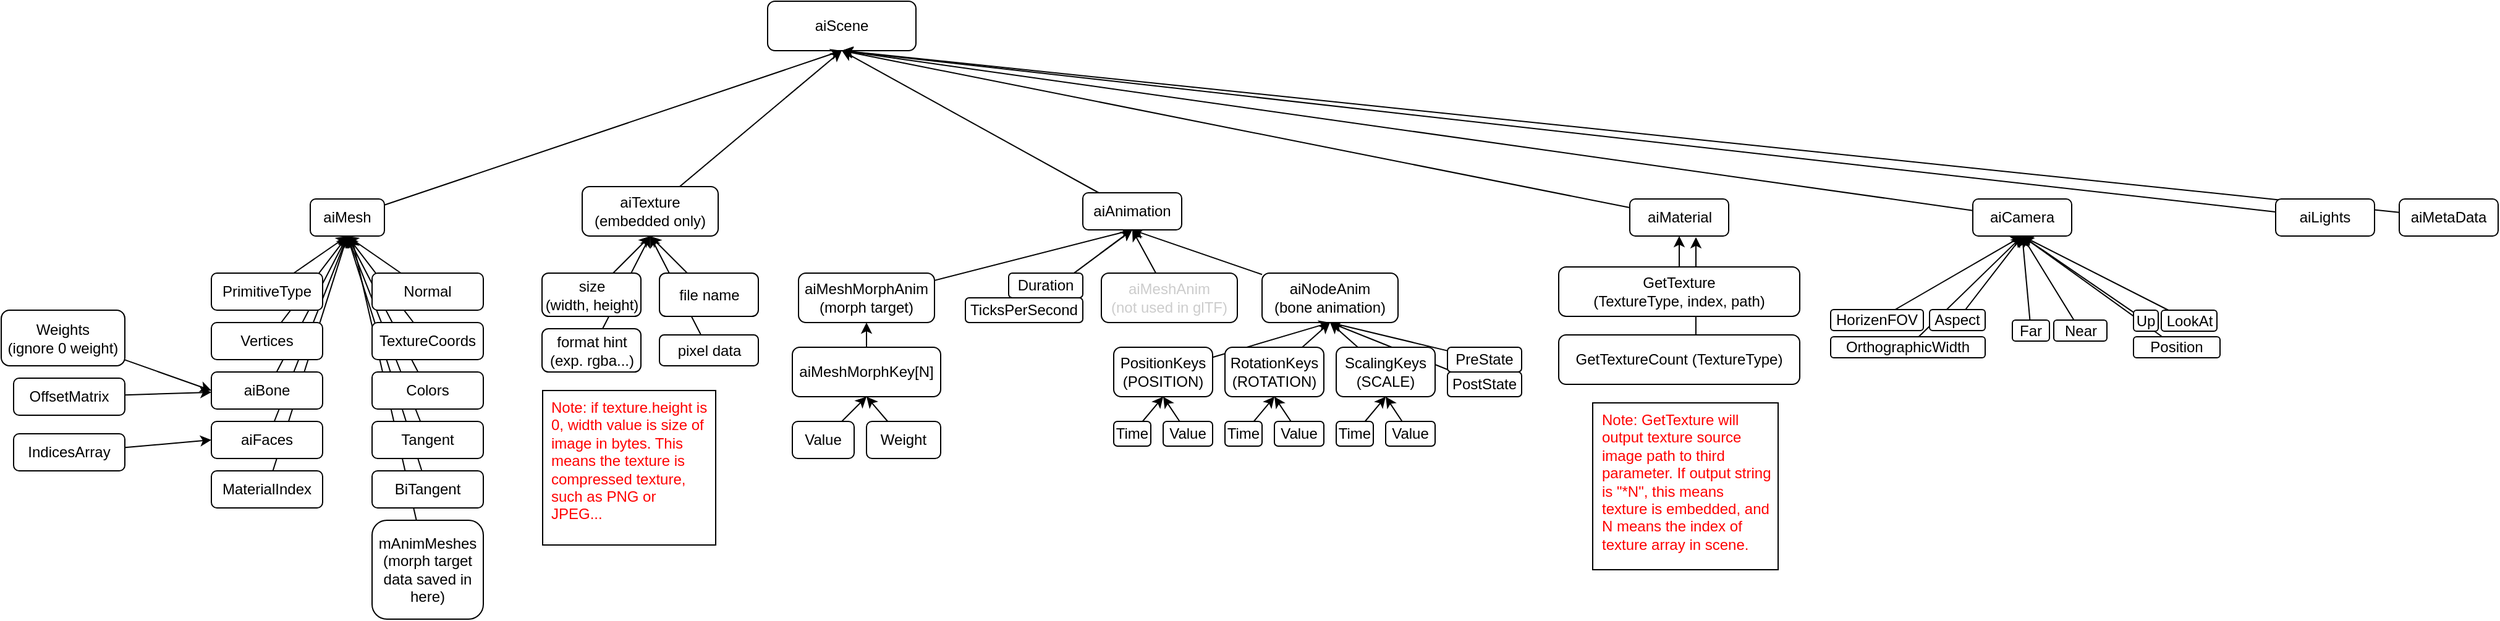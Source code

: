 <mxfile pages="1">
    <diagram id="xCoFu-hNEwvfd_uPoT7_" name="Page-1">
        <mxGraphModel dx="1759" dy="615" grid="1" gridSize="10" guides="1" tooltips="1" connect="1" arrows="1" fold="1" page="1" pageScale="1" pageWidth="827" pageHeight="1169" math="0" shadow="0">
            <root>
                <mxCell id="0"/>
                <mxCell id="1" parent="0"/>
                <mxCell id="17" style="edgeStyle=none;rounded=0;orthogonalLoop=1;jettySize=auto;html=1;" parent="1" source="9" edge="1">
                    <mxGeometry relative="1" as="geometry">
                        <mxPoint x="340" y="110" as="targetPoint"/>
                    </mxGeometry>
                </mxCell>
                <mxCell id="133" style="edgeStyle=none;rounded=0;orthogonalLoop=1;jettySize=auto;html=1;entryX=0.5;entryY=1;entryDx=0;entryDy=0;" parent="1" source="123" target="58" edge="1">
                    <mxGeometry relative="1" as="geometry"/>
                </mxCell>
                <mxCell id="67" style="edgeStyle=none;rounded=0;orthogonalLoop=1;jettySize=auto;html=1;entryX=0.5;entryY=1;entryDx=0;entryDy=0;" parent="1" source="62" target="5" edge="1">
                    <mxGeometry relative="1" as="geometry">
                        <mxPoint x="470" y="250" as="targetPoint"/>
                    </mxGeometry>
                </mxCell>
                <mxCell id="66" style="edgeStyle=none;rounded=0;orthogonalLoop=1;jettySize=auto;html=1;entryX=0.5;entryY=1;entryDx=0;entryDy=0;" parent="1" source="59" target="5" edge="1">
                    <mxGeometry relative="1" as="geometry"/>
                </mxCell>
                <mxCell id="101" style="edgeStyle=none;rounded=0;orthogonalLoop=1;jettySize=auto;html=1;entryX=0.5;entryY=1;entryDx=0;entryDy=0;" parent="1" source="61" target="5" edge="1">
                    <mxGeometry relative="1" as="geometry">
                        <mxPoint x="642.059" y="400" as="sourcePoint"/>
                        <mxPoint x="470" y="250" as="targetPoint"/>
                    </mxGeometry>
                </mxCell>
                <mxCell id="86" style="edgeStyle=none;rounded=0;orthogonalLoop=1;jettySize=auto;html=1;entryX=0.5;entryY=1;entryDx=0;entryDy=0;fontStyle=1" parent="1" source="84" target="61" edge="1">
                    <mxGeometry relative="1" as="geometry"/>
                </mxCell>
                <mxCell id="87" style="edgeStyle=none;rounded=0;orthogonalLoop=1;jettySize=auto;html=1;fontStyle=1;entryX=0.5;entryY=1;entryDx=0;entryDy=0;" parent="1" source="85" target="61" edge="1">
                    <mxGeometry relative="1" as="geometry">
                        <mxPoint x="810" y="330" as="targetPoint"/>
                    </mxGeometry>
                </mxCell>
                <mxCell id="80" style="edgeStyle=none;rounded=0;orthogonalLoop=1;jettySize=auto;html=1;entryX=0.5;entryY=1;entryDx=0;entryDy=0;" parent="1" source="77" target="61" edge="1">
                    <mxGeometry relative="1" as="geometry"/>
                </mxCell>
                <mxCell id="81" style="edgeStyle=none;rounded=0;orthogonalLoop=1;jettySize=auto;html=1;entryX=0.5;entryY=1;entryDx=0;entryDy=0;" parent="1" source="78" target="61" edge="1">
                    <mxGeometry relative="1" as="geometry"/>
                </mxCell>
                <mxCell id="68" style="edgeStyle=none;rounded=0;orthogonalLoop=1;jettySize=auto;html=1;entryX=0.5;entryY=1;entryDx=0;entryDy=0;" parent="1" source="63" target="5" edge="1">
                    <mxGeometry relative="1" as="geometry"/>
                </mxCell>
                <mxCell id="57" style="rounded=0;orthogonalLoop=1;jettySize=auto;html=1;" parent="1" source="56" target="3" edge="1">
                    <mxGeometry relative="1" as="geometry"/>
                </mxCell>
                <mxCell id="55" style="edgeStyle=none;rounded=0;orthogonalLoop=1;jettySize=auto;html=1;entryX=0.5;entryY=1;entryDx=0;entryDy=0;" parent="1" source="54" target="4" edge="1">
                    <mxGeometry relative="1" as="geometry"/>
                </mxCell>
                <mxCell id="53" style="edgeStyle=none;rounded=0;orthogonalLoop=1;jettySize=auto;html=1;entryX=0.5;entryY=1;entryDx=0;entryDy=0;" parent="1" source="50" target="4" edge="1">
                    <mxGeometry relative="1" as="geometry"/>
                </mxCell>
                <mxCell id="52" style="edgeStyle=none;rounded=0;orthogonalLoop=1;jettySize=auto;html=1;entryX=0.5;entryY=1;entryDx=0;entryDy=0;" parent="1" source="49" target="4" edge="1">
                    <mxGeometry relative="1" as="geometry"/>
                </mxCell>
                <mxCell id="34" style="edgeStyle=none;rounded=0;orthogonalLoop=1;jettySize=auto;html=1;" parent="1" source="18" edge="1">
                    <mxGeometry relative="1" as="geometry">
                        <mxPoint x="-60" y="260" as="targetPoint"/>
                    </mxGeometry>
                </mxCell>
                <mxCell id="33" style="edgeStyle=none;rounded=0;orthogonalLoop=1;jettySize=auto;html=1;entryX=0.5;entryY=1;entryDx=0;entryDy=0;" parent="1" source="19" target="3" edge="1">
                    <mxGeometry relative="1" as="geometry"/>
                </mxCell>
                <mxCell id="32" style="edgeStyle=none;rounded=0;orthogonalLoop=1;jettySize=auto;html=1;entryX=0.5;entryY=1;entryDx=0;entryDy=0;" parent="1" source="20" target="3" edge="1">
                    <mxGeometry relative="1" as="geometry"/>
                </mxCell>
                <mxCell id="35" style="edgeStyle=none;rounded=0;orthogonalLoop=1;jettySize=auto;html=1;" parent="1" source="21" edge="1">
                    <mxGeometry relative="1" as="geometry">
                        <mxPoint x="-60" y="260" as="targetPoint"/>
                    </mxGeometry>
                </mxCell>
                <mxCell id="36" style="edgeStyle=none;rounded=0;orthogonalLoop=1;jettySize=auto;html=1;" parent="1" source="22" edge="1">
                    <mxGeometry relative="1" as="geometry">
                        <mxPoint x="-60" y="260" as="targetPoint"/>
                    </mxGeometry>
                </mxCell>
                <mxCell id="37" style="edgeStyle=none;rounded=0;orthogonalLoop=1;jettySize=auto;html=1;entryX=0.5;entryY=1;entryDx=0;entryDy=0;" parent="1" source="25" target="3" edge="1">
                    <mxGeometry relative="1" as="geometry"/>
                </mxCell>
                <mxCell id="31" style="edgeStyle=none;rounded=0;orthogonalLoop=1;jettySize=auto;html=1;entryX=0.5;entryY=1;entryDx=0;entryDy=0;" parent="1" source="26" target="3" edge="1">
                    <mxGeometry relative="1" as="geometry"/>
                </mxCell>
                <mxCell id="38" style="edgeStyle=none;rounded=0;orthogonalLoop=1;jettySize=auto;html=1;" parent="1" source="27" edge="1">
                    <mxGeometry relative="1" as="geometry">
                        <mxPoint x="-60" y="260" as="targetPoint"/>
                    </mxGeometry>
                </mxCell>
                <mxCell id="39" style="edgeStyle=none;rounded=0;orthogonalLoop=1;jettySize=auto;html=1;entryX=0.5;entryY=1;entryDx=0;entryDy=0;" parent="1" source="28" target="3" edge="1">
                    <mxGeometry relative="1" as="geometry"/>
                </mxCell>
                <mxCell id="30" style="edgeStyle=none;rounded=0;orthogonalLoop=1;jettySize=auto;html=1;entryX=0.5;entryY=1;entryDx=0;entryDy=0;" parent="1" source="29" target="3" edge="1">
                    <mxGeometry relative="1" as="geometry"/>
                </mxCell>
                <mxCell id="2" value="aiScene" style="rounded=1;whiteSpace=wrap;html=1;" parent="1" vertex="1">
                    <mxGeometry x="280" y="70" width="120" height="40" as="geometry"/>
                </mxCell>
                <mxCell id="11" value="" style="rounded=0;orthogonalLoop=1;jettySize=auto;html=1;entryX=0.5;entryY=1;entryDx=0;entryDy=0;" parent="1" source="3" target="2" edge="1">
                    <mxGeometry relative="1" as="geometry">
                        <mxPoint x="170" y="140" as="targetPoint"/>
                    </mxGeometry>
                </mxCell>
                <mxCell id="3" value="aiMesh" style="rounded=1;whiteSpace=wrap;html=1;" parent="1" vertex="1">
                    <mxGeometry x="-90" y="230" width="60" height="30" as="geometry"/>
                </mxCell>
                <mxCell id="12" style="edgeStyle=none;rounded=0;orthogonalLoop=1;jettySize=auto;html=1;entryX=0.5;entryY=1;entryDx=0;entryDy=0;" parent="1" source="4" target="2" edge="1">
                    <mxGeometry relative="1" as="geometry"/>
                </mxCell>
                <mxCell id="4" value="aiTexture&lt;br&gt;(embedded only)" style="rounded=1;whiteSpace=wrap;html=1;" parent="1" vertex="1">
                    <mxGeometry x="130" y="220" width="110" height="40" as="geometry"/>
                </mxCell>
                <mxCell id="13" style="edgeStyle=none;rounded=0;orthogonalLoop=1;jettySize=auto;html=1;entryX=0.5;entryY=1;entryDx=0;entryDy=0;" parent="1" source="5" target="2" edge="1">
                    <mxGeometry relative="1" as="geometry"/>
                </mxCell>
                <mxCell id="5" value="aiAnimation" style="rounded=1;whiteSpace=wrap;html=1;" parent="1" vertex="1">
                    <mxGeometry x="535" y="225" width="80" height="30" as="geometry"/>
                </mxCell>
                <mxCell id="14" style="edgeStyle=none;rounded=0;orthogonalLoop=1;jettySize=auto;html=1;entryX=0.5;entryY=1;entryDx=0;entryDy=0;" parent="1" source="6" target="2" edge="1">
                    <mxGeometry relative="1" as="geometry"/>
                </mxCell>
                <mxCell id="6" value="aiMaterial" style="rounded=1;whiteSpace=wrap;html=1;" parent="1" vertex="1">
                    <mxGeometry x="977.5" y="230" width="80" height="30" as="geometry"/>
                </mxCell>
                <mxCell id="15" style="edgeStyle=none;rounded=0;orthogonalLoop=1;jettySize=auto;html=1;entryX=0.5;entryY=1;entryDx=0;entryDy=0;" parent="1" source="8" target="2" edge="1">
                    <mxGeometry relative="1" as="geometry"/>
                </mxCell>
                <mxCell id="8" value="aiLights" style="rounded=1;whiteSpace=wrap;html=1;" parent="1" vertex="1">
                    <mxGeometry x="1500" y="230" width="80" height="30" as="geometry"/>
                </mxCell>
                <mxCell id="9" value="aiMetaData" style="rounded=1;whiteSpace=wrap;html=1;" parent="1" vertex="1">
                    <mxGeometry x="1600" y="230" width="80" height="30" as="geometry"/>
                </mxCell>
                <mxCell id="18" value="PrimitiveType" style="rounded=1;whiteSpace=wrap;html=1;" parent="1" vertex="1">
                    <mxGeometry x="-170" y="290" width="90" height="30" as="geometry"/>
                </mxCell>
                <mxCell id="19" value="Vertices" style="rounded=1;whiteSpace=wrap;html=1;" parent="1" vertex="1">
                    <mxGeometry x="-170" y="330" width="90" height="30" as="geometry"/>
                </mxCell>
                <mxCell id="20" value="aiBone" style="rounded=1;whiteSpace=wrap;html=1;" parent="1" vertex="1">
                    <mxGeometry x="-170" y="370" width="90" height="30" as="geometry"/>
                </mxCell>
                <mxCell id="21" value="Normal" style="rounded=1;whiteSpace=wrap;html=1;" parent="1" vertex="1">
                    <mxGeometry x="-40" y="290" width="90" height="30" as="geometry"/>
                </mxCell>
                <mxCell id="22" value="TextureCoords" style="rounded=1;whiteSpace=wrap;html=1;" parent="1" vertex="1">
                    <mxGeometry x="-40" y="330" width="90" height="30" as="geometry"/>
                </mxCell>
                <mxCell id="25" value="Colors" style="rounded=1;whiteSpace=wrap;html=1;" parent="1" vertex="1">
                    <mxGeometry x="-40" y="370" width="90" height="30" as="geometry"/>
                </mxCell>
                <mxCell id="26" value="aiFaces" style="rounded=1;whiteSpace=wrap;html=1;" parent="1" vertex="1">
                    <mxGeometry x="-170" y="410" width="90" height="30" as="geometry"/>
                </mxCell>
                <mxCell id="27" value="Tangent" style="rounded=1;whiteSpace=wrap;html=1;" parent="1" vertex="1">
                    <mxGeometry x="-40" y="410" width="90" height="30" as="geometry"/>
                </mxCell>
                <mxCell id="28" value="BiTangent" style="rounded=1;whiteSpace=wrap;html=1;" parent="1" vertex="1">
                    <mxGeometry x="-40" y="450" width="90" height="30" as="geometry"/>
                </mxCell>
                <mxCell id="29" value="MaterialIndex" style="rounded=1;whiteSpace=wrap;html=1;" parent="1" vertex="1">
                    <mxGeometry x="-170" y="450" width="90" height="30" as="geometry"/>
                </mxCell>
                <mxCell id="42" style="rounded=0;orthogonalLoop=1;jettySize=auto;html=1;entryX=0;entryY=0.5;entryDx=0;entryDy=0;" parent="1" source="41" target="26" edge="1">
                    <mxGeometry relative="1" as="geometry"/>
                </mxCell>
                <mxCell id="41" value="IndicesArray" style="rounded=1;whiteSpace=wrap;html=1;strokeColor=#000000;" parent="1" vertex="1">
                    <mxGeometry x="-330" y="420" width="90" height="30" as="geometry"/>
                </mxCell>
                <mxCell id="46" style="edgeStyle=none;rounded=0;orthogonalLoop=1;jettySize=auto;html=1;entryX=0;entryY=0.5;entryDx=0;entryDy=0;" parent="1" source="43" target="20" edge="1">
                    <mxGeometry relative="1" as="geometry"/>
                </mxCell>
                <mxCell id="43" value="Weights&lt;br&gt;(ignore 0 weight)" style="rounded=1;whiteSpace=wrap;html=1;" parent="1" vertex="1">
                    <mxGeometry x="-340" y="320" width="100" height="45" as="geometry"/>
                </mxCell>
                <mxCell id="47" style="edgeStyle=none;rounded=0;orthogonalLoop=1;jettySize=auto;html=1;" parent="1" source="44" target="20" edge="1">
                    <mxGeometry relative="1" as="geometry"/>
                </mxCell>
                <mxCell id="44" value="OffsetMatrix" style="rounded=1;whiteSpace=wrap;html=1;" parent="1" vertex="1">
                    <mxGeometry x="-330" y="375" width="90" height="30" as="geometry"/>
                </mxCell>
                <mxCell id="51" style="rounded=0;orthogonalLoop=1;jettySize=auto;html=1;entryX=0.5;entryY=1;entryDx=0;entryDy=0;" parent="1" source="48" target="4" edge="1">
                    <mxGeometry relative="1" as="geometry"/>
                </mxCell>
                <mxCell id="48" value="size&lt;br&gt;(width, height)" style="rounded=1;whiteSpace=wrap;html=1;" parent="1" vertex="1">
                    <mxGeometry x="97.5" y="290" width="80" height="35" as="geometry"/>
                </mxCell>
                <mxCell id="49" value="format hint&lt;br&gt;(exp. rgba...)" style="rounded=1;whiteSpace=wrap;html=1;" parent="1" vertex="1">
                    <mxGeometry x="97.5" y="335" width="80" height="35" as="geometry"/>
                </mxCell>
                <mxCell id="50" value="file name" style="rounded=1;whiteSpace=wrap;html=1;" parent="1" vertex="1">
                    <mxGeometry x="192.5" y="290" width="80" height="35" as="geometry"/>
                </mxCell>
                <mxCell id="54" value="pixel data" style="rounded=1;whiteSpace=wrap;html=1;" parent="1" vertex="1">
                    <mxGeometry x="192.5" y="340" width="80" height="25" as="geometry"/>
                </mxCell>
                <mxCell id="56" value="mAnimMeshes&lt;br&gt;(morph target data saved in here)" style="rounded=1;whiteSpace=wrap;html=1;" parent="1" vertex="1">
                    <mxGeometry x="-40" y="490" width="90" height="80" as="geometry"/>
                </mxCell>
                <mxCell id="110" style="rounded=0;orthogonalLoop=1;jettySize=auto;html=1;entryX=0.5;entryY=1;entryDx=0;entryDy=0;" parent="1" source="58" target="2" edge="1">
                    <mxGeometry relative="1" as="geometry"/>
                </mxCell>
                <mxCell id="58" value="aiCamera" style="rounded=1;whiteSpace=wrap;html=1;" parent="1" vertex="1">
                    <mxGeometry x="1255" y="230" width="80" height="30" as="geometry"/>
                </mxCell>
                <mxCell id="65" style="edgeStyle=none;rounded=0;orthogonalLoop=1;jettySize=auto;html=1;entryX=0.5;entryY=1;entryDx=0;entryDy=0;" parent="1" source="59" target="5" edge="1">
                    <mxGeometry relative="1" as="geometry"/>
                </mxCell>
                <mxCell id="60" value="Duration" style="rounded=1;whiteSpace=wrap;html=1;" parent="1" vertex="1">
                    <mxGeometry x="475" y="290" width="60" height="20" as="geometry"/>
                </mxCell>
                <mxCell id="61" value="aiNodeAnim&lt;br&gt;(bone animation)" style="rounded=1;whiteSpace=wrap;html=1;" parent="1" vertex="1">
                    <mxGeometry x="680" y="290" width="110" height="40" as="geometry"/>
                </mxCell>
                <mxCell id="62" value="aiMeshMorphAnim&lt;br&gt;(morph target)" style="rounded=1;whiteSpace=wrap;html=1;" parent="1" vertex="1">
                    <mxGeometry x="305" y="290" width="110" height="40" as="geometry"/>
                </mxCell>
                <mxCell id="63" value="aiMeshAnim&lt;br&gt;(not used in glTF)" style="rounded=1;whiteSpace=wrap;html=1;fontColor=#CCCCCC;" parent="1" vertex="1">
                    <mxGeometry x="550" y="290" width="110" height="40" as="geometry"/>
                </mxCell>
                <mxCell id="75" style="edgeStyle=none;rounded=0;orthogonalLoop=1;jettySize=auto;html=1;entryX=0.5;entryY=1;entryDx=0;entryDy=0;" parent="1" source="69" target="62" edge="1">
                    <mxGeometry relative="1" as="geometry"/>
                </mxCell>
                <mxCell id="69" value="aiMeshMorphKey[N]" style="rounded=1;whiteSpace=wrap;html=1;" parent="1" vertex="1">
                    <mxGeometry x="300" y="350" width="120" height="40" as="geometry"/>
                </mxCell>
                <mxCell id="73" style="edgeStyle=none;rounded=0;orthogonalLoop=1;jettySize=auto;html=1;entryX=0.5;entryY=1;entryDx=0;entryDy=0;" parent="1" source="71" target="69" edge="1">
                    <mxGeometry relative="1" as="geometry"/>
                </mxCell>
                <mxCell id="71" value="Value" style="rounded=1;whiteSpace=wrap;html=1;" parent="1" vertex="1">
                    <mxGeometry x="300" y="410" width="50" height="30" as="geometry"/>
                </mxCell>
                <mxCell id="74" style="edgeStyle=none;rounded=0;orthogonalLoop=1;jettySize=auto;html=1;entryX=0.5;entryY=1;entryDx=0;entryDy=0;" parent="1" source="72" target="69" edge="1">
                    <mxGeometry relative="1" as="geometry"/>
                </mxCell>
                <mxCell id="72" value="Weight" style="rounded=1;whiteSpace=wrap;html=1;" parent="1" vertex="1">
                    <mxGeometry x="360" y="410" width="60" height="30" as="geometry"/>
                </mxCell>
                <mxCell id="83" style="edgeStyle=none;rounded=0;orthogonalLoop=1;jettySize=auto;html=1;entryX=0.5;entryY=1;entryDx=0;entryDy=0;" parent="1" source="76" target="61" edge="1">
                    <mxGeometry relative="1" as="geometry"/>
                </mxCell>
                <mxCell id="76" value="PositionKeys&lt;br&gt;(POSITION)" style="rounded=1;whiteSpace=wrap;html=1;" parent="1" vertex="1">
                    <mxGeometry x="560" y="350" width="80" height="40" as="geometry"/>
                </mxCell>
                <mxCell id="77" value="RotationKeys&lt;br&gt;(ROTATION)" style="rounded=1;whiteSpace=wrap;html=1;" parent="1" vertex="1">
                    <mxGeometry x="650" y="350" width="80" height="40" as="geometry"/>
                </mxCell>
                <mxCell id="78" value="ScalingKeys&lt;br&gt;(SCALE)" style="rounded=1;whiteSpace=wrap;html=1;" parent="1" vertex="1">
                    <mxGeometry x="740" y="350" width="80" height="40" as="geometry"/>
                </mxCell>
                <mxCell id="84" value="PreState" style="rounded=1;whiteSpace=wrap;html=1;" parent="1" vertex="1">
                    <mxGeometry x="830" y="350" width="60" height="20" as="geometry"/>
                </mxCell>
                <mxCell id="85" value="PostState" style="rounded=1;whiteSpace=wrap;html=1;" parent="1" vertex="1">
                    <mxGeometry x="830" y="370" width="60" height="20" as="geometry"/>
                </mxCell>
                <mxCell id="90" style="edgeStyle=none;rounded=0;orthogonalLoop=1;jettySize=auto;html=1;entryX=0.5;entryY=1;entryDx=0;entryDy=0;" parent="1" source="88" target="76" edge="1">
                    <mxGeometry relative="1" as="geometry"/>
                </mxCell>
                <mxCell id="88" value="Time" style="rounded=1;whiteSpace=wrap;html=1;" parent="1" vertex="1">
                    <mxGeometry x="560" y="410" width="30" height="20" as="geometry"/>
                </mxCell>
                <mxCell id="91" style="edgeStyle=none;rounded=0;orthogonalLoop=1;jettySize=auto;html=1;entryX=0.5;entryY=1;entryDx=0;entryDy=0;" parent="1" source="89" target="76" edge="1">
                    <mxGeometry relative="1" as="geometry"/>
                </mxCell>
                <mxCell id="89" value="Value" style="rounded=1;whiteSpace=wrap;html=1;" parent="1" vertex="1">
                    <mxGeometry x="600" y="410" width="40" height="20" as="geometry"/>
                </mxCell>
                <mxCell id="97" style="edgeStyle=none;rounded=0;orthogonalLoop=1;jettySize=auto;html=1;entryX=0.5;entryY=1;entryDx=0;entryDy=0;" parent="1" source="92" target="78" edge="1">
                    <mxGeometry relative="1" as="geometry"/>
                </mxCell>
                <mxCell id="92" value="Time" style="rounded=1;whiteSpace=wrap;html=1;" parent="1" vertex="1">
                    <mxGeometry x="740" y="410" width="30" height="20" as="geometry"/>
                </mxCell>
                <mxCell id="98" style="edgeStyle=none;rounded=0;orthogonalLoop=1;jettySize=auto;html=1;entryX=0.5;entryY=1;entryDx=0;entryDy=0;" parent="1" source="93" target="78" edge="1">
                    <mxGeometry relative="1" as="geometry"/>
                </mxCell>
                <mxCell id="93" value="Value" style="rounded=1;whiteSpace=wrap;html=1;" parent="1" vertex="1">
                    <mxGeometry x="780" y="410" width="40" height="20" as="geometry"/>
                </mxCell>
                <mxCell id="99" style="edgeStyle=none;rounded=0;orthogonalLoop=1;jettySize=auto;html=1;entryX=0.5;entryY=1;entryDx=0;entryDy=0;" parent="1" source="94" target="77" edge="1">
                    <mxGeometry relative="1" as="geometry"/>
                </mxCell>
                <mxCell id="94" value="Time" style="rounded=1;whiteSpace=wrap;html=1;" parent="1" vertex="1">
                    <mxGeometry x="650" y="410" width="30" height="20" as="geometry"/>
                </mxCell>
                <mxCell id="100" style="edgeStyle=none;rounded=0;orthogonalLoop=1;jettySize=auto;html=1;" parent="1" source="95" edge="1">
                    <mxGeometry relative="1" as="geometry">
                        <mxPoint x="690" y="390" as="targetPoint"/>
                    </mxGeometry>
                </mxCell>
                <mxCell id="95" value="Value" style="rounded=1;whiteSpace=wrap;html=1;" parent="1" vertex="1">
                    <mxGeometry x="690" y="410" width="40" height="20" as="geometry"/>
                </mxCell>
                <mxCell id="59" value="TicksPerSecond" style="rounded=1;whiteSpace=wrap;html=1;" parent="1" vertex="1">
                    <mxGeometry x="440" y="310" width="95" height="20" as="geometry"/>
                </mxCell>
                <mxCell id="108" style="edgeStyle=orthogonalEdgeStyle;rounded=0;orthogonalLoop=1;jettySize=auto;html=1;entryX=0.669;entryY=1.03;entryDx=0;entryDy=0;entryPerimeter=0;exitX=0.569;exitY=0.023;exitDx=0;exitDy=0;exitPerimeter=0;" parent="1" source="103" target="6" edge="1">
                    <mxGeometry relative="1" as="geometry"/>
                </mxCell>
                <mxCell id="103" value="GetTextureCount (TextureType)" style="rounded=1;whiteSpace=wrap;html=1;" parent="1" vertex="1">
                    <mxGeometry x="920" y="340" width="195" height="40" as="geometry"/>
                </mxCell>
                <mxCell id="107" style="edgeStyle=orthogonalEdgeStyle;rounded=0;orthogonalLoop=1;jettySize=auto;html=1;entryX=0.5;entryY=1;entryDx=0;entryDy=0;" parent="1" source="104" target="6" edge="1">
                    <mxGeometry relative="1" as="geometry"/>
                </mxCell>
                <mxCell id="104" value="GetTexture&lt;br&gt;(TextureType, index, path)" style="rounded=1;whiteSpace=wrap;html=1;" parent="1" vertex="1">
                    <mxGeometry x="920" y="285" width="195" height="40" as="geometry"/>
                </mxCell>
                <mxCell id="106" value="&lt;font color=&quot;#ff0000&quot;&gt;Note: if texture.height is 0, width value is size of image in bytes. This means the texture is compressed texture, such as PNG or JPEG...&lt;/font&gt;&lt;div&gt;&lt;/div&gt;" style="rounded=0;whiteSpace=wrap;html=1;align=left;verticalAlign=top;spacingLeft=5;spacingRight=5;" parent="1" vertex="1">
                    <mxGeometry x="98" y="385" width="140" height="125" as="geometry"/>
                </mxCell>
                <mxCell id="109" value="&lt;font color=&quot;#ff0000&quot;&gt;Note: GetTexture will output texture source image path to third parameter. If output string is &quot;*N&quot;, this means texture is embedded, and N means the index of texture array in scene.&lt;/font&gt;&lt;div&gt;&lt;/div&gt;" style="rounded=0;whiteSpace=wrap;html=1;align=left;verticalAlign=top;spacingLeft=5;spacingRight=5;" parent="1" vertex="1">
                    <mxGeometry x="947.5" y="395" width="150" height="135" as="geometry"/>
                </mxCell>
                <mxCell id="132" style="edgeStyle=none;rounded=0;orthogonalLoop=1;jettySize=auto;html=1;entryX=0.5;entryY=1;entryDx=0;entryDy=0;" parent="1" source="116" target="58" edge="1">
                    <mxGeometry relative="1" as="geometry"/>
                </mxCell>
                <mxCell id="116" value="HorizenFOV" style="rounded=1;whiteSpace=wrap;html=1;" parent="1" vertex="1">
                    <mxGeometry x="1140" y="319.5" width="75" height="17" as="geometry"/>
                </mxCell>
                <mxCell id="131" style="edgeStyle=none;rounded=0;orthogonalLoop=1;jettySize=auto;html=1;entryX=0.5;entryY=1;entryDx=0;entryDy=0;" parent="1" source="120" target="58" edge="1">
                    <mxGeometry relative="1" as="geometry"/>
                </mxCell>
                <mxCell id="120" value="Aspect" style="rounded=1;whiteSpace=wrap;html=1;" parent="1" vertex="1">
                    <mxGeometry x="1220" y="319.5" width="45" height="17" as="geometry"/>
                </mxCell>
                <mxCell id="129" style="edgeStyle=none;rounded=0;orthogonalLoop=1;jettySize=auto;html=1;entryX=0.5;entryY=1;entryDx=0;entryDy=0;" parent="1" source="121" target="58" edge="1">
                    <mxGeometry relative="1" as="geometry"/>
                </mxCell>
                <mxCell id="121" value="LookAt" style="rounded=1;whiteSpace=wrap;html=1;" parent="1" vertex="1">
                    <mxGeometry x="1407.5" y="320" width="45" height="17" as="geometry"/>
                </mxCell>
                <mxCell id="134" style="edgeStyle=none;rounded=0;orthogonalLoop=1;jettySize=auto;html=1;entryX=0.5;entryY=1;entryDx=0;entryDy=0;" parent="1" source="122" target="58" edge="1">
                    <mxGeometry relative="1" as="geometry"/>
                </mxCell>
                <mxCell id="122" value="Far" style="rounded=1;whiteSpace=wrap;html=1;" parent="1" vertex="1">
                    <mxGeometry x="1287" y="328" width="30" height="17" as="geometry"/>
                </mxCell>
                <mxCell id="123" value="OrthographicWidth" style="rounded=1;whiteSpace=wrap;html=1;" parent="1" vertex="1">
                    <mxGeometry x="1140" y="341.5" width="125" height="17" as="geometry"/>
                </mxCell>
                <mxCell id="130" style="edgeStyle=none;rounded=0;orthogonalLoop=1;jettySize=auto;html=1;entryX=0.5;entryY=1;entryDx=0;entryDy=0;" parent="1" source="124" target="58" edge="1">
                    <mxGeometry relative="1" as="geometry"/>
                </mxCell>
                <mxCell id="124" value="Position" style="rounded=1;whiteSpace=wrap;html=1;" parent="1" vertex="1">
                    <mxGeometry x="1385" y="341.5" width="70" height="17" as="geometry"/>
                </mxCell>
                <mxCell id="128" style="rounded=0;orthogonalLoop=1;jettySize=auto;html=1;entryX=0.5;entryY=1;entryDx=0;entryDy=0;" parent="1" source="125" target="58" edge="1">
                    <mxGeometry relative="1" as="geometry"/>
                </mxCell>
                <mxCell id="125" value="Up" style="rounded=1;whiteSpace=wrap;html=1;" parent="1" vertex="1">
                    <mxGeometry x="1385" y="320" width="20" height="17" as="geometry"/>
                </mxCell>
                <mxCell id="135" style="edgeStyle=none;rounded=0;orthogonalLoop=1;jettySize=auto;html=1;entryX=0.5;entryY=1;entryDx=0;entryDy=0;" parent="1" source="126" target="58" edge="1">
                    <mxGeometry relative="1" as="geometry"/>
                </mxCell>
                <mxCell id="126" value="Near" style="rounded=1;whiteSpace=wrap;html=1;" parent="1" vertex="1">
                    <mxGeometry x="1320.5" y="328" width="43" height="17" as="geometry"/>
                </mxCell>
            </root>
        </mxGraphModel>
    </diagram>
</mxfile>